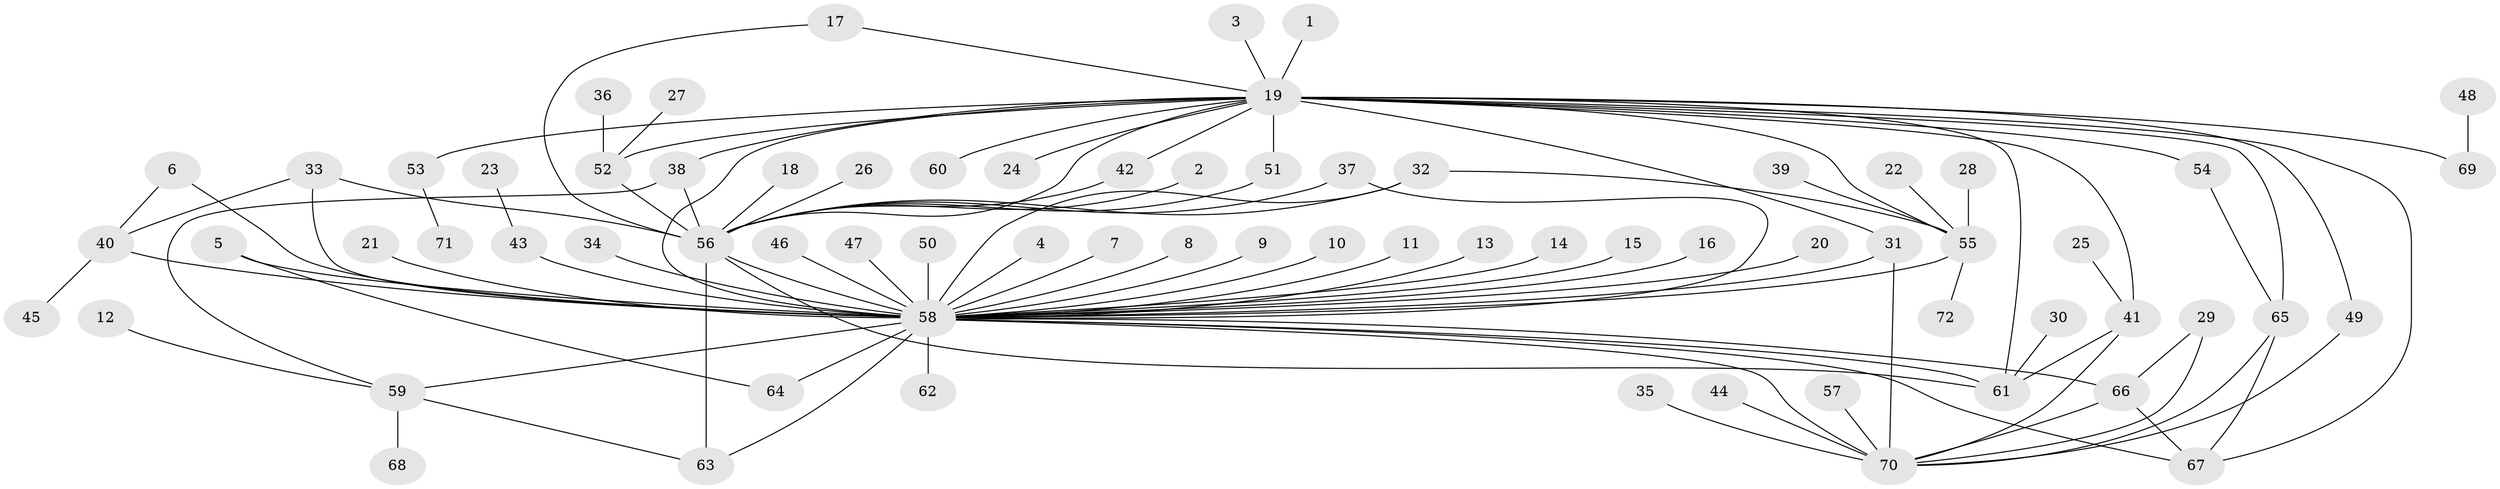 // original degree distribution, {1: 0.4652777777777778, 25: 0.006944444444444444, 39: 0.006944444444444444, 16: 0.006944444444444444, 2: 0.2152777777777778, 10: 0.006944444444444444, 5: 0.034722222222222224, 4: 0.09722222222222222, 6: 0.020833333333333332, 8: 0.013888888888888888, 3: 0.125}
// Generated by graph-tools (version 1.1) at 2025/49/03/09/25 03:49:49]
// undirected, 72 vertices, 102 edges
graph export_dot {
graph [start="1"]
  node [color=gray90,style=filled];
  1;
  2;
  3;
  4;
  5;
  6;
  7;
  8;
  9;
  10;
  11;
  12;
  13;
  14;
  15;
  16;
  17;
  18;
  19;
  20;
  21;
  22;
  23;
  24;
  25;
  26;
  27;
  28;
  29;
  30;
  31;
  32;
  33;
  34;
  35;
  36;
  37;
  38;
  39;
  40;
  41;
  42;
  43;
  44;
  45;
  46;
  47;
  48;
  49;
  50;
  51;
  52;
  53;
  54;
  55;
  56;
  57;
  58;
  59;
  60;
  61;
  62;
  63;
  64;
  65;
  66;
  67;
  68;
  69;
  70;
  71;
  72;
  1 -- 19 [weight=1.0];
  2 -- 56 [weight=1.0];
  3 -- 19 [weight=1.0];
  4 -- 58 [weight=1.0];
  5 -- 58 [weight=1.0];
  5 -- 64 [weight=1.0];
  6 -- 40 [weight=1.0];
  6 -- 58 [weight=1.0];
  7 -- 58 [weight=1.0];
  8 -- 58 [weight=1.0];
  9 -- 58 [weight=1.0];
  10 -- 58 [weight=1.0];
  11 -- 58 [weight=1.0];
  12 -- 59 [weight=1.0];
  13 -- 58 [weight=1.0];
  14 -- 58 [weight=1.0];
  15 -- 58 [weight=1.0];
  16 -- 58 [weight=1.0];
  17 -- 19 [weight=1.0];
  17 -- 56 [weight=1.0];
  18 -- 56 [weight=1.0];
  19 -- 24 [weight=1.0];
  19 -- 31 [weight=1.0];
  19 -- 38 [weight=1.0];
  19 -- 41 [weight=1.0];
  19 -- 42 [weight=1.0];
  19 -- 49 [weight=1.0];
  19 -- 51 [weight=1.0];
  19 -- 52 [weight=1.0];
  19 -- 53 [weight=2.0];
  19 -- 54 [weight=1.0];
  19 -- 55 [weight=1.0];
  19 -- 56 [weight=1.0];
  19 -- 58 [weight=2.0];
  19 -- 60 [weight=1.0];
  19 -- 61 [weight=2.0];
  19 -- 65 [weight=2.0];
  19 -- 67 [weight=1.0];
  19 -- 69 [weight=1.0];
  20 -- 58 [weight=1.0];
  21 -- 58 [weight=1.0];
  22 -- 55 [weight=1.0];
  23 -- 43 [weight=1.0];
  25 -- 41 [weight=1.0];
  26 -- 56 [weight=1.0];
  27 -- 52 [weight=1.0];
  28 -- 55 [weight=1.0];
  29 -- 66 [weight=1.0];
  29 -- 70 [weight=1.0];
  30 -- 61 [weight=1.0];
  31 -- 58 [weight=1.0];
  31 -- 70 [weight=3.0];
  32 -- 55 [weight=1.0];
  32 -- 56 [weight=1.0];
  32 -- 58 [weight=1.0];
  33 -- 40 [weight=1.0];
  33 -- 56 [weight=1.0];
  33 -- 58 [weight=1.0];
  34 -- 58 [weight=1.0];
  35 -- 70 [weight=1.0];
  36 -- 52 [weight=1.0];
  37 -- 56 [weight=1.0];
  37 -- 58 [weight=1.0];
  38 -- 56 [weight=1.0];
  38 -- 59 [weight=1.0];
  39 -- 55 [weight=1.0];
  40 -- 45 [weight=1.0];
  40 -- 58 [weight=1.0];
  41 -- 61 [weight=1.0];
  41 -- 70 [weight=1.0];
  42 -- 56 [weight=1.0];
  43 -- 58 [weight=1.0];
  44 -- 70 [weight=1.0];
  46 -- 58 [weight=1.0];
  47 -- 58 [weight=1.0];
  48 -- 69 [weight=1.0];
  49 -- 70 [weight=1.0];
  50 -- 58 [weight=2.0];
  51 -- 56 [weight=1.0];
  52 -- 56 [weight=1.0];
  53 -- 71 [weight=1.0];
  54 -- 65 [weight=1.0];
  55 -- 58 [weight=1.0];
  55 -- 72 [weight=1.0];
  56 -- 58 [weight=5.0];
  56 -- 61 [weight=1.0];
  56 -- 63 [weight=1.0];
  57 -- 70 [weight=1.0];
  58 -- 59 [weight=1.0];
  58 -- 61 [weight=2.0];
  58 -- 62 [weight=1.0];
  58 -- 63 [weight=1.0];
  58 -- 64 [weight=1.0];
  58 -- 66 [weight=1.0];
  58 -- 67 [weight=1.0];
  58 -- 70 [weight=1.0];
  59 -- 63 [weight=1.0];
  59 -- 68 [weight=1.0];
  65 -- 67 [weight=1.0];
  65 -- 70 [weight=2.0];
  66 -- 67 [weight=1.0];
  66 -- 70 [weight=1.0];
}
